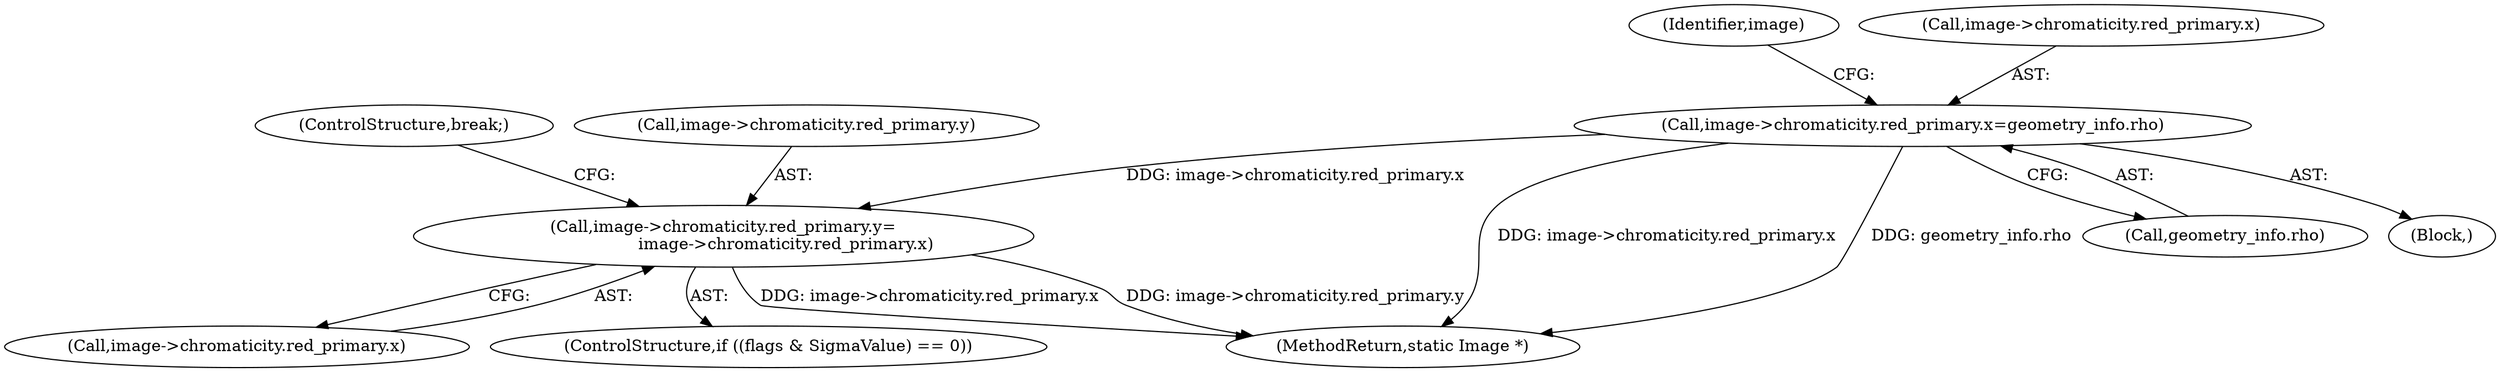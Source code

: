 digraph "0_ImageMagick_f6e9d0d9955e85bdd7540b251cd50d598dacc5e6_34@pointer" {
"1001466" [label="(Call,image->chromaticity.red_primary.y=\n                        image->chromaticity.red_primary.x)"];
"1001438" [label="(Call,image->chromaticity.red_primary.x=geometry_info.rho)"];
"1001438" [label="(Call,image->chromaticity.red_primary.x=geometry_info.rho)"];
"1001453" [label="(Identifier,image)"];
"1001474" [label="(Call,image->chromaticity.red_primary.x)"];
"1001481" [label="(ControlStructure,break;)"];
"1001467" [label="(Call,image->chromaticity.red_primary.y)"];
"1001446" [label="(Call,geometry_info.rho)"];
"1001431" [label="(Block,)"];
"1001466" [label="(Call,image->chromaticity.red_primary.y=\n                        image->chromaticity.red_primary.x)"];
"1001460" [label="(ControlStructure,if ((flags & SigmaValue) == 0))"];
"1001439" [label="(Call,image->chromaticity.red_primary.x)"];
"1003485" [label="(MethodReturn,static Image *)"];
"1001466" -> "1001460"  [label="AST: "];
"1001466" -> "1001474"  [label="CFG: "];
"1001467" -> "1001466"  [label="AST: "];
"1001474" -> "1001466"  [label="AST: "];
"1001481" -> "1001466"  [label="CFG: "];
"1001466" -> "1003485"  [label="DDG: image->chromaticity.red_primary.x"];
"1001466" -> "1003485"  [label="DDG: image->chromaticity.red_primary.y"];
"1001438" -> "1001466"  [label="DDG: image->chromaticity.red_primary.x"];
"1001438" -> "1001431"  [label="AST: "];
"1001438" -> "1001446"  [label="CFG: "];
"1001439" -> "1001438"  [label="AST: "];
"1001446" -> "1001438"  [label="AST: "];
"1001453" -> "1001438"  [label="CFG: "];
"1001438" -> "1003485"  [label="DDG: image->chromaticity.red_primary.x"];
"1001438" -> "1003485"  [label="DDG: geometry_info.rho"];
}

